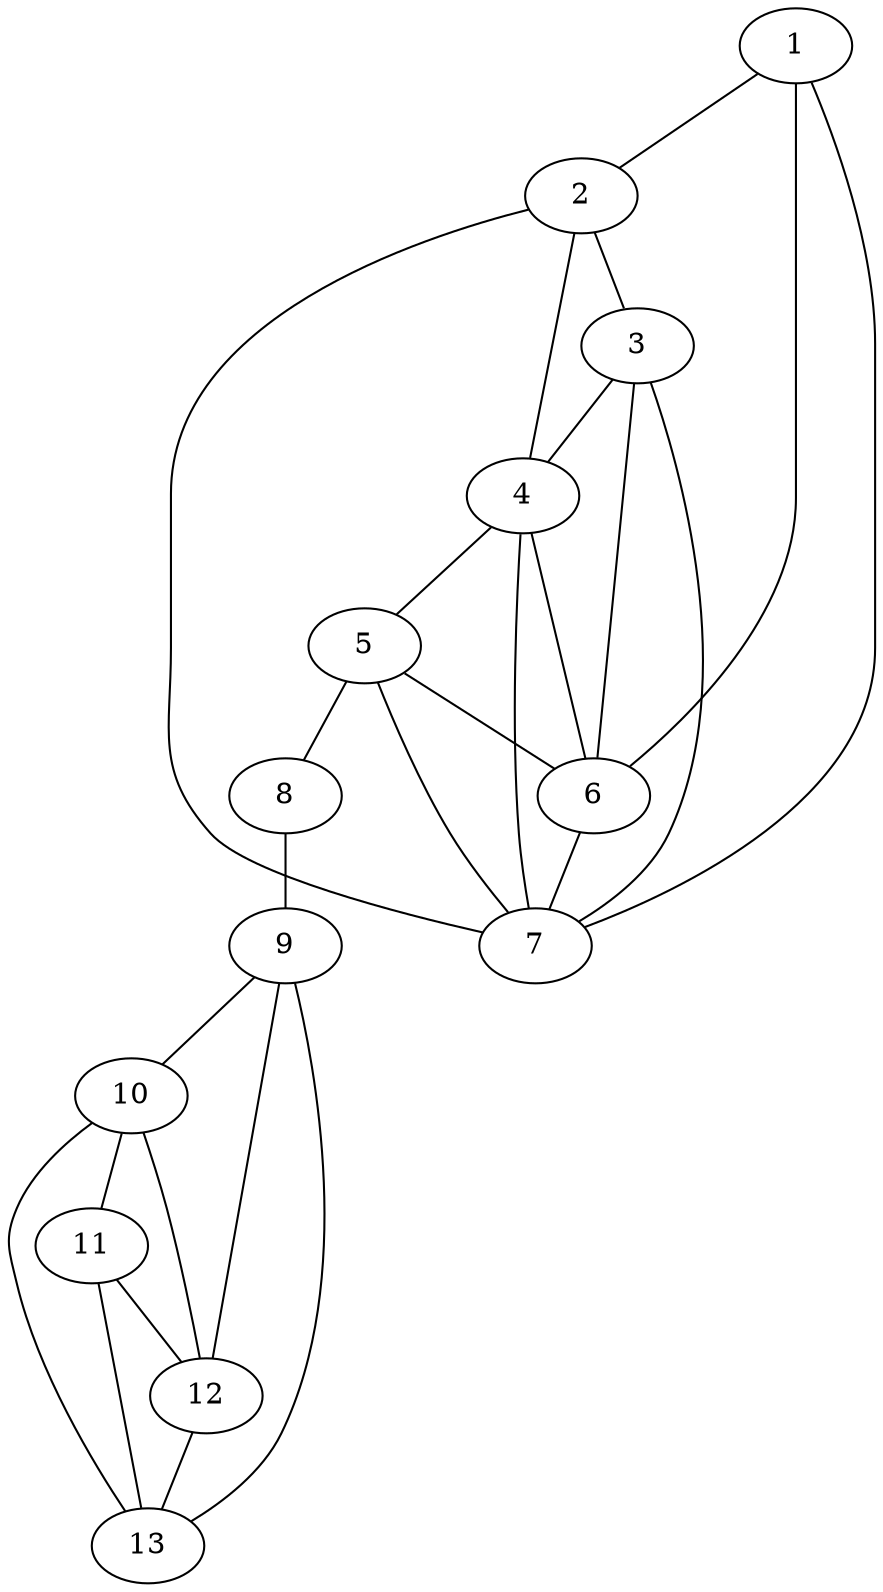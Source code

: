 graph graphwcluster {
1--2;
1--6;
1--7;
2--7;
6--7;
2--4;
2--3;
3--6;
3--4;
3--7;
4--7;
4--5;
4--6;
5--7;
5--6;
5--8;
8--9;
9--10;
9--12;
9--13;
10--11;
10--12;
10--13;
11--12;
11--13;
12--13;
}
